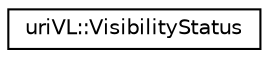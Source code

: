 digraph "Graphical Class Hierarchy"
{
  edge [fontname="Helvetica",fontsize="10",labelfontname="Helvetica",labelfontsize="10"];
  node [fontname="Helvetica",fontsize="10",shape=record];
  rankdir="LR";
  Node1 [label="uriVL::VisibilityStatus",height=0.2,width=0.4,color="black", fillcolor="white", style="filled",URL="$structuriVL_1_1VisibilityStatus.html"];
}
